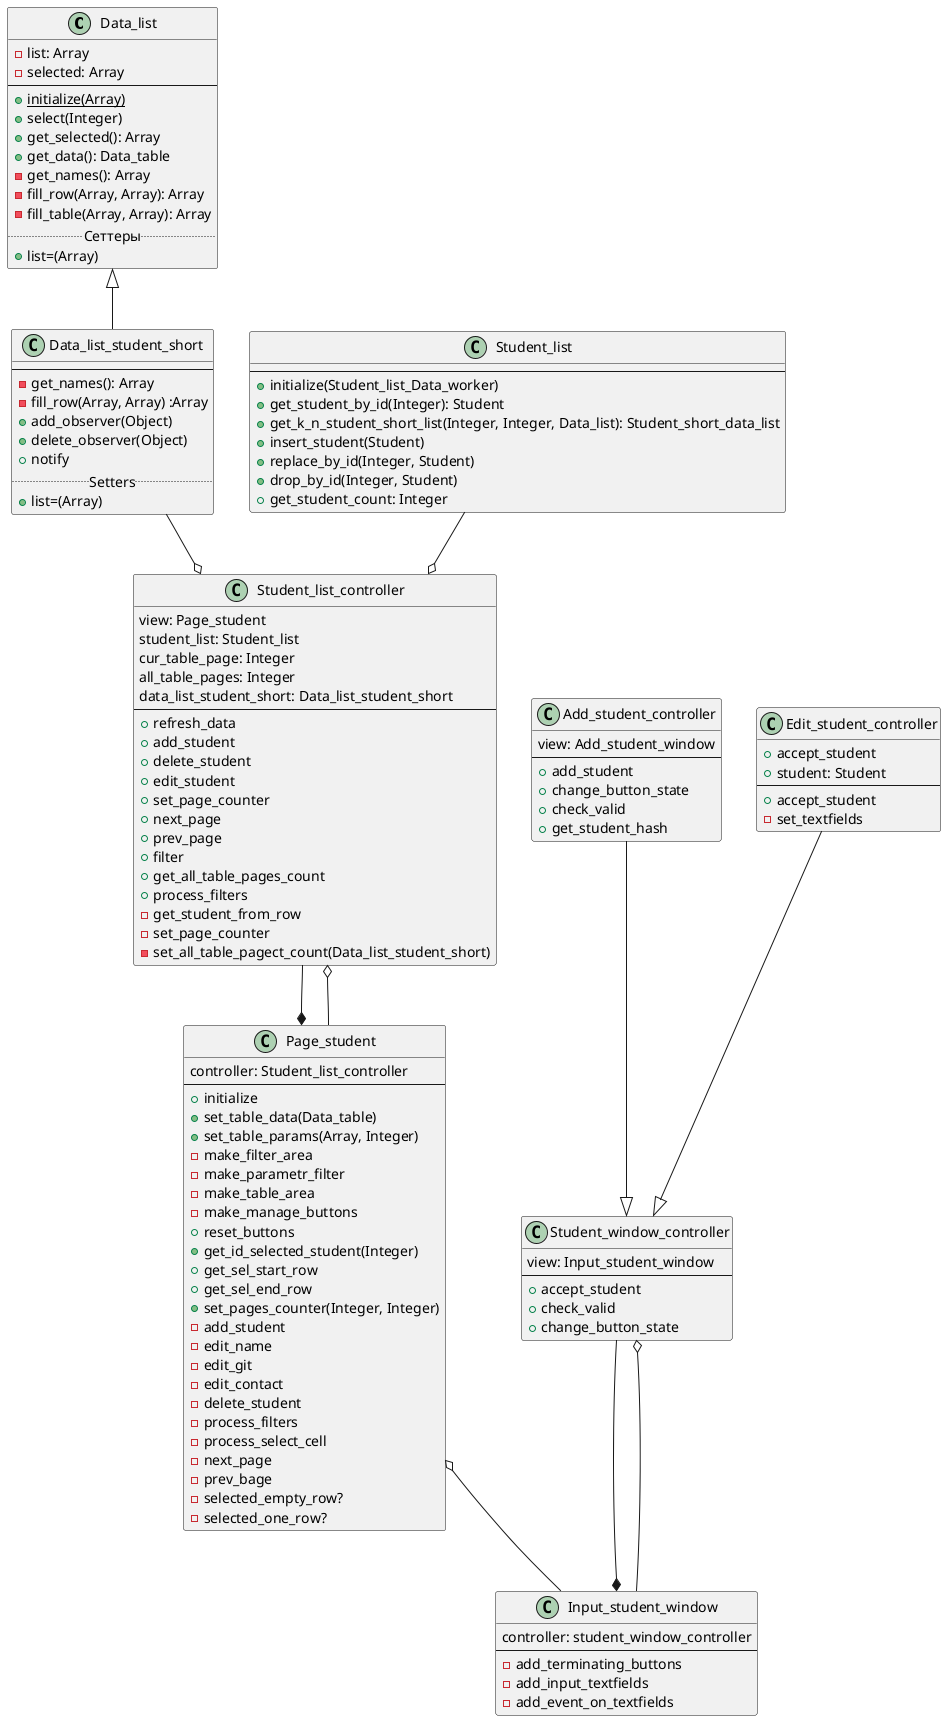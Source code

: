 @startuml

Class Data_list
 {
      -list: Array
      -selected: Array
 --
      +{static}initialize(Array)
      +select(Integer)
      +get_selected(): Array
      +get_data(): Data_table
      -get_names(): Array
      -fill_row(Array, Array): Array
      -fill_table(Array, Array): Array
..Сеттеры..
      +list=(Array)
  }

Class Data_list_student_short
 {
 --
      -get_names(): Array
      -fill_row(Array, Array) :Array
+add_observer(Object)
+delete_observer(Object)
+notify
..Setters..
+list=(Array)
  }
Class Student_list
{
--
+initialize(Student_list_Data_worker)
+get_student_by_id(Integer): Student
+get_k_n_student_short_list(Integer, Integer, Data_list): Student_short_data_list
+insert_student(Student)
+replace_by_id(Integer, Student)
+drop_by_id(Integer, Student)
+get_student_count: Integer
}

class Page_student
{
controller: Student_list_controller
--
+initialize
+set_table_data(Data_table)
+set_table_params(Array, Integer)
-make_filter_area
-make_parametr_filter
-make_table_area
-make_manage_buttons
+reset_buttons
+get_id_selected_student(Integer)
+get_sel_start_row
+get_sel_end_row
+set_pages_counter(Integer, Integer)
-add_student
-edit_name
-edit_git
-edit_contact
-delete_student
-process_filters
-process_select_cell
-next_page
-prev_bage
-selected_empty_row?
-selected_one_row?
}

class Student_list_controller
{
view: Page_student
student_list: Student_list
cur_table_page: Integer
all_table_pages: Integer
data_list_student_short: Data_list_student_short
--
+refresh_data
+add_student
+delete_student
+edit_student
+set_page_counter
+next_page
+prev_page
+filter
+get_all_table_pages_count
+process_filters
-get_student_from_row
-set_page_counter
-set_all_table_pagect_count(Data_list_student_short)
}

class Input_student_window
{
controller: student_window_controller
--
-add_terminating_buttons
-add_input_textfields
-add_event_on_textfields
}

class Add_student_controller
{
view: Add_student_window
--
+add_student
+change_button_state
+check_valid
+get_student_hash
}

class Edit_student_controller
{
+accept_student
}

class Edit_student_controller
{
+student: Student
--
+accept_student
-set_textfields
}

class Student_window_controller
{
view: Input_student_window
--
+accept_student
+check_valid
+change_button_state
}

Add_student_controller --|> Student_window_controller
Edit_student_controller --|> Student_window_controller
Data_list <|-- Data_list_student_short
Student_list_controller --* Page_student
Student_list_controller o-- Page_student
Student_list --o Student_list_controller
Data_list_student_short --o Student_list_controller
Page_student o-- Input_student_window
Student_window_controller --* Input_student_window
Student_window_controller o-- Input_student_window

@enduml